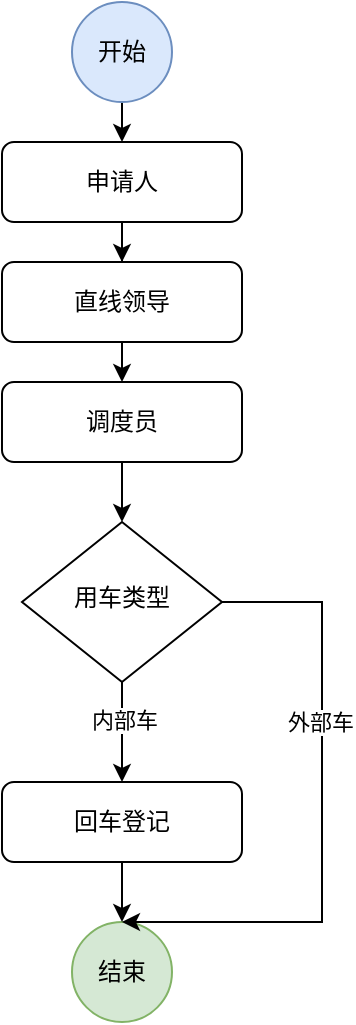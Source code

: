 <mxfile version="21.6.5" type="github">
  <diagram id="C5RBs43oDa-KdzZeNtuy" name="Page-1">
    <mxGraphModel dx="1056" dy="623" grid="0" gridSize="10" guides="1" tooltips="1" connect="1" arrows="1" fold="1" page="1" pageScale="1" pageWidth="827" pageHeight="1169" math="0" shadow="0">
      <root>
        <mxCell id="WIyWlLk6GJQsqaUBKTNV-0" />
        <mxCell id="WIyWlLk6GJQsqaUBKTNV-1" parent="WIyWlLk6GJQsqaUBKTNV-0" />
        <mxCell id="shiynp4GsfVjaMo98gCw-38" style="edgeStyle=orthogonalEdgeStyle;rounded=0;orthogonalLoop=1;jettySize=auto;html=1;exitX=0.5;exitY=1;exitDx=0;exitDy=0;" edge="1" parent="WIyWlLk6GJQsqaUBKTNV-1" source="shiynp4GsfVjaMo98gCw-25" target="shiynp4GsfVjaMo98gCw-37">
          <mxGeometry relative="1" as="geometry" />
        </mxCell>
        <mxCell id="shiynp4GsfVjaMo98gCw-25" value="申请人" style="rounded=1;whiteSpace=wrap;html=1;fontSize=12;glass=0;strokeWidth=1;shadow=0;" vertex="1" parent="WIyWlLk6GJQsqaUBKTNV-1">
          <mxGeometry x="160" y="80" width="120" height="40" as="geometry" />
        </mxCell>
        <mxCell id="shiynp4GsfVjaMo98gCw-26" style="edgeStyle=orthogonalEdgeStyle;rounded=0;orthogonalLoop=1;jettySize=auto;html=1;exitX=0.5;exitY=1;exitDx=0;exitDy=0;entryX=0.5;entryY=0;entryDx=0;entryDy=0;" edge="1" parent="WIyWlLk6GJQsqaUBKTNV-1" source="shiynp4GsfVjaMo98gCw-44" target="shiynp4GsfVjaMo98gCw-45">
          <mxGeometry relative="1" as="geometry" />
        </mxCell>
        <mxCell id="shiynp4GsfVjaMo98gCw-54" value="内部车" style="edgeLabel;html=1;align=center;verticalAlign=middle;resizable=0;points=[];" vertex="1" connectable="0" parent="shiynp4GsfVjaMo98gCw-26">
          <mxGeometry x="-0.253" y="1" relative="1" as="geometry">
            <mxPoint as="offset" />
          </mxGeometry>
        </mxCell>
        <mxCell id="shiynp4GsfVjaMo98gCw-28" style="edgeStyle=orthogonalEdgeStyle;rounded=0;orthogonalLoop=1;jettySize=auto;html=1;exitX=0.5;exitY=1;exitDx=0;exitDy=0;entryX=0.5;entryY=0;entryDx=0;entryDy=0;" edge="1" parent="WIyWlLk6GJQsqaUBKTNV-1" source="shiynp4GsfVjaMo98gCw-29" target="shiynp4GsfVjaMo98gCw-25">
          <mxGeometry relative="1" as="geometry" />
        </mxCell>
        <mxCell id="shiynp4GsfVjaMo98gCw-29" value="开始" style="ellipse;whiteSpace=wrap;html=1;aspect=fixed;fillColor=#dae8fc;strokeColor=#6c8ebf;" vertex="1" parent="WIyWlLk6GJQsqaUBKTNV-1">
          <mxGeometry x="195" y="10" width="50" height="50" as="geometry" />
        </mxCell>
        <mxCell id="shiynp4GsfVjaMo98gCw-30" value="结束" style="ellipse;whiteSpace=wrap;html=1;aspect=fixed;fillColor=#d5e8d4;strokeColor=#82b366;" vertex="1" parent="WIyWlLk6GJQsqaUBKTNV-1">
          <mxGeometry x="195" y="470" width="50" height="50" as="geometry" />
        </mxCell>
        <mxCell id="shiynp4GsfVjaMo98gCw-31" value="&lt;mxGraphModel&gt;&lt;root&gt;&lt;mxCell id=“0”/&gt;&lt;mxCell id=“1” parent=“0”/&gt;&lt;mxCell id=“2” value=“直线领导” style=“rounded=1;whiteSpace=wrap;html=1;fontSize=12;glass=0;strokeWidth=1;shadow=0;” vertex=“1” parent=“1”&gt;&lt;mxGeometry x=“160” y=“140” width=“120” height=“40” as=“geometry”/&gt;&lt;/mxCell&gt;&lt;/root&gt;&lt;/mxGraphModel&gt;" style="text;whiteSpace=wrap;html=1;" vertex="1" parent="WIyWlLk6GJQsqaUBKTNV-1">
          <mxGeometry x="240" y="420" width="60" height="50" as="geometry" />
        </mxCell>
        <mxCell id="shiynp4GsfVjaMo98gCw-50" style="edgeStyle=orthogonalEdgeStyle;rounded=0;orthogonalLoop=1;jettySize=auto;html=1;exitX=0;exitY=1;exitDx=0;exitDy=0;entryX=0.5;entryY=0;entryDx=0;entryDy=0;" edge="1" parent="WIyWlLk6GJQsqaUBKTNV-1" source="shiynp4GsfVjaMo98gCw-32" target="shiynp4GsfVjaMo98gCw-30">
          <mxGeometry relative="1" as="geometry" />
        </mxCell>
        <mxCell id="shiynp4GsfVjaMo98gCw-32" value="&lt;mxGraphModel&gt;&lt;root&gt;&lt;mxCell id=“0”/&gt;&lt;mxCell id=“1” parent=“0”/&gt;&lt;mxCell id=“2” value=“直线领导” style=“rounded=1;whiteSpace=wrap;html=1;fontSize=12;glass=0;strokeWidth=1;shadow=0;” vertex=“1” parent=“1”&gt;&lt;mxGeometry x=“160” y=“80” width=“120” height=“40” as=“geometry”/&gt;&lt;/mxCell&gt;&lt;/root&gt;&lt;/mxGraphModel&gt;" style="text;whiteSpace=wrap;html=1;" vertex="1" parent="WIyWlLk6GJQsqaUBKTNV-1">
          <mxGeometry x="220" y="390" width="60" height="50" as="geometry" />
        </mxCell>
        <mxCell id="shiynp4GsfVjaMo98gCw-41" style="edgeStyle=orthogonalEdgeStyle;rounded=0;orthogonalLoop=1;jettySize=auto;html=1;exitX=0.5;exitY=1;exitDx=0;exitDy=0;entryX=0.5;entryY=0;entryDx=0;entryDy=0;" edge="1" parent="WIyWlLk6GJQsqaUBKTNV-1" source="shiynp4GsfVjaMo98gCw-37" target="shiynp4GsfVjaMo98gCw-39">
          <mxGeometry relative="1" as="geometry" />
        </mxCell>
        <mxCell id="shiynp4GsfVjaMo98gCw-37" value="直线领导" style="rounded=1;whiteSpace=wrap;html=1;fontSize=12;glass=0;strokeWidth=1;shadow=0;" vertex="1" parent="WIyWlLk6GJQsqaUBKTNV-1">
          <mxGeometry x="160" y="140" width="120" height="40" as="geometry" />
        </mxCell>
        <mxCell id="shiynp4GsfVjaMo98gCw-58" style="edgeStyle=orthogonalEdgeStyle;rounded=0;orthogonalLoop=1;jettySize=auto;html=1;exitX=0.5;exitY=1;exitDx=0;exitDy=0;entryX=0.5;entryY=0;entryDx=0;entryDy=0;" edge="1" parent="WIyWlLk6GJQsqaUBKTNV-1" source="shiynp4GsfVjaMo98gCw-39" target="shiynp4GsfVjaMo98gCw-44">
          <mxGeometry relative="1" as="geometry" />
        </mxCell>
        <mxCell id="shiynp4GsfVjaMo98gCw-39" value="调度员" style="rounded=1;whiteSpace=wrap;html=1;fontSize=12;glass=0;strokeWidth=1;shadow=0;" vertex="1" parent="WIyWlLk6GJQsqaUBKTNV-1">
          <mxGeometry x="160" y="200" width="120" height="40" as="geometry" />
        </mxCell>
        <mxCell id="shiynp4GsfVjaMo98gCw-45" value="回车登记" style="rounded=1;whiteSpace=wrap;html=1;fontSize=12;glass=0;strokeWidth=1;shadow=0;" vertex="1" parent="WIyWlLk6GJQsqaUBKTNV-1">
          <mxGeometry x="160" y="400" width="120" height="40" as="geometry" />
        </mxCell>
        <mxCell id="shiynp4GsfVjaMo98gCw-56" style="edgeStyle=orthogonalEdgeStyle;rounded=0;orthogonalLoop=1;jettySize=auto;html=1;exitX=1;exitY=0.5;exitDx=0;exitDy=0;entryX=0.5;entryY=0;entryDx=0;entryDy=0;" edge="1" parent="WIyWlLk6GJQsqaUBKTNV-1" source="shiynp4GsfVjaMo98gCw-44" target="shiynp4GsfVjaMo98gCw-30">
          <mxGeometry relative="1" as="geometry">
            <Array as="points">
              <mxPoint x="320" y="310" />
              <mxPoint x="320" y="470" />
            </Array>
          </mxGeometry>
        </mxCell>
        <mxCell id="shiynp4GsfVjaMo98gCw-57" value="外部车" style="edgeLabel;html=1;align=center;verticalAlign=middle;resizable=0;points=[];" vertex="1" connectable="0" parent="shiynp4GsfVjaMo98gCw-56">
          <mxGeometry x="-0.376" y="-1" relative="1" as="geometry">
            <mxPoint y="13" as="offset" />
          </mxGeometry>
        </mxCell>
        <mxCell id="shiynp4GsfVjaMo98gCw-44" value="用车类型" style="rhombus;whiteSpace=wrap;html=1;shadow=0;fontFamily=Helvetica;fontSize=12;align=center;strokeWidth=1;spacing=6;spacingTop=-4;" vertex="1" parent="WIyWlLk6GJQsqaUBKTNV-1">
          <mxGeometry x="170" y="270" width="100" height="80" as="geometry" />
        </mxCell>
      </root>
    </mxGraphModel>
  </diagram>
</mxfile>
